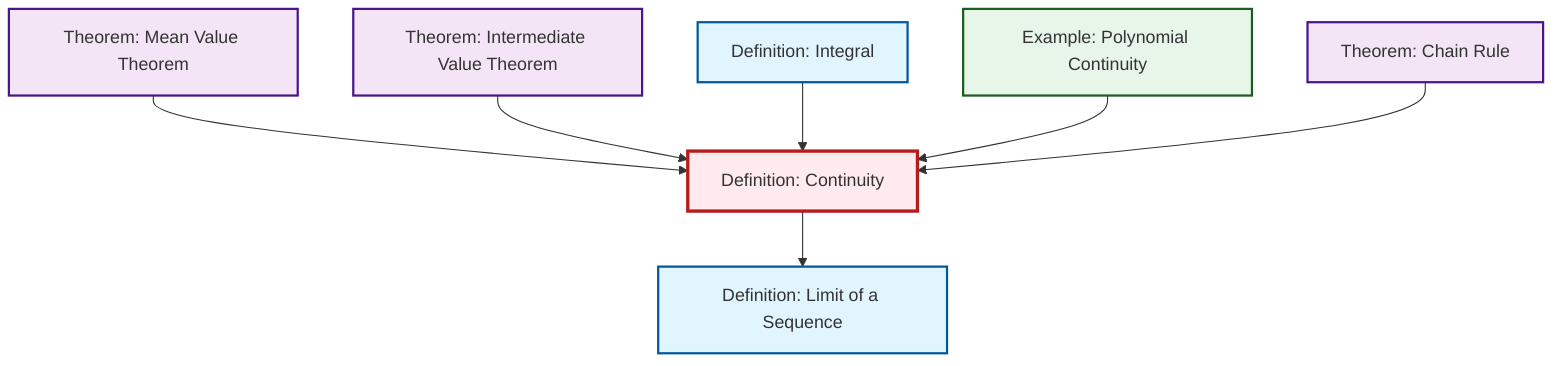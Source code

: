graph TD
    classDef definition fill:#e1f5fe,stroke:#01579b,stroke-width:2px
    classDef theorem fill:#f3e5f5,stroke:#4a148c,stroke-width:2px
    classDef axiom fill:#fff3e0,stroke:#e65100,stroke-width:2px
    classDef example fill:#e8f5e9,stroke:#1b5e20,stroke-width:2px
    classDef current fill:#ffebee,stroke:#b71c1c,stroke-width:3px
    ex-polynomial-continuity["Example: Polynomial Continuity"]:::example
    def-continuity["Definition: Continuity"]:::definition
    thm-mean-value["Theorem: Mean Value Theorem"]:::theorem
    thm-chain-rule["Theorem: Chain Rule"]:::theorem
    def-integral["Definition: Integral"]:::definition
    def-limit["Definition: Limit of a Sequence"]:::definition
    thm-intermediate-value["Theorem: Intermediate Value Theorem"]:::theorem
    thm-mean-value --> def-continuity
    thm-intermediate-value --> def-continuity
    def-integral --> def-continuity
    ex-polynomial-continuity --> def-continuity
    thm-chain-rule --> def-continuity
    def-continuity --> def-limit
    class def-continuity current
